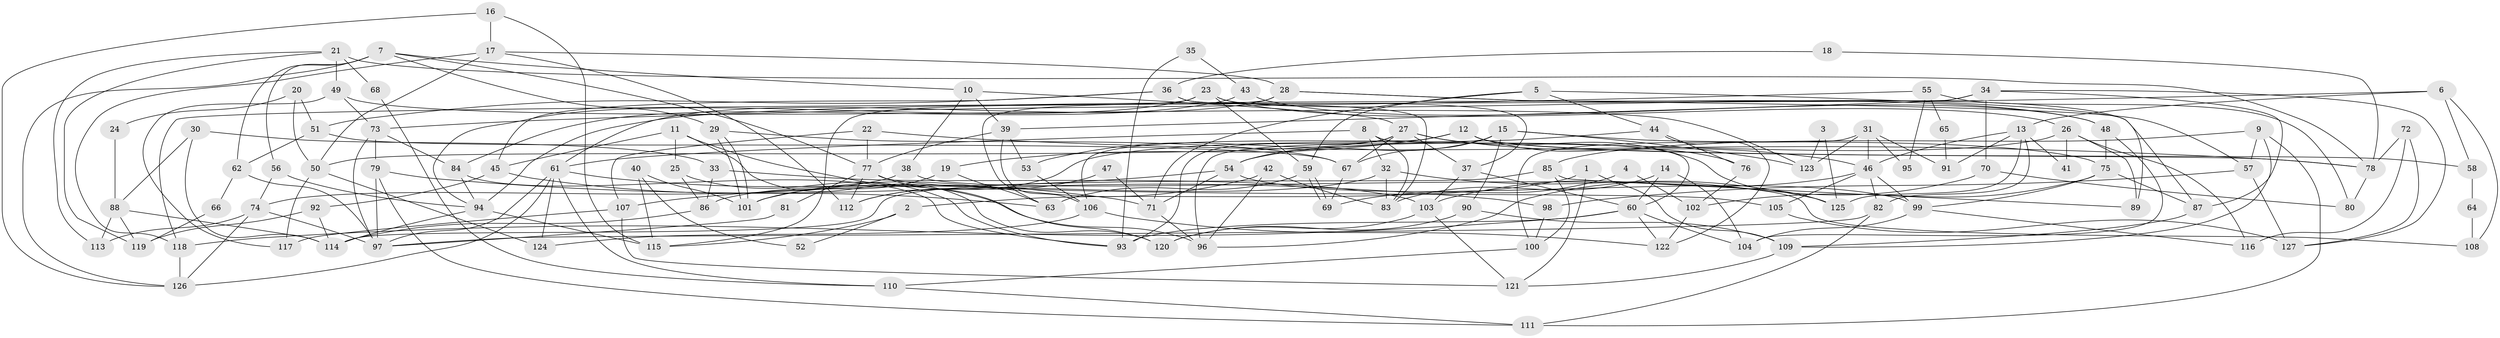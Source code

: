 // coarse degree distribution, {5: 0.15873015873015872, 2: 0.1111111111111111, 3: 0.1746031746031746, 7: 0.09523809523809523, 9: 0.06349206349206349, 8: 0.07936507936507936, 10: 0.09523809523809523, 6: 0.07936507936507936, 14: 0.015873015873015872, 11: 0.015873015873015872, 4: 0.1111111111111111}
// Generated by graph-tools (version 1.1) at 2025/54/03/05/25 16:54:47]
// undirected, 127 vertices, 254 edges
graph export_dot {
graph [start="1"]
  node [color=gray90,style=filled];
  1;
  2;
  3;
  4;
  5;
  6;
  7;
  8;
  9;
  10;
  11;
  12;
  13;
  14;
  15;
  16;
  17;
  18;
  19;
  20;
  21;
  22;
  23;
  24;
  25;
  26;
  27;
  28;
  29;
  30;
  31;
  32;
  33;
  34;
  35;
  36;
  37;
  38;
  39;
  40;
  41;
  42;
  43;
  44;
  45;
  46;
  47;
  48;
  49;
  50;
  51;
  52;
  53;
  54;
  55;
  56;
  57;
  58;
  59;
  60;
  61;
  62;
  63;
  64;
  65;
  66;
  67;
  68;
  69;
  70;
  71;
  72;
  73;
  74;
  75;
  76;
  77;
  78;
  79;
  80;
  81;
  82;
  83;
  84;
  85;
  86;
  87;
  88;
  89;
  90;
  91;
  92;
  93;
  94;
  95;
  96;
  97;
  98;
  99;
  100;
  101;
  102;
  103;
  104;
  105;
  106;
  107;
  108;
  109;
  110;
  111;
  112;
  113;
  114;
  115;
  116;
  117;
  118;
  119;
  120;
  121;
  122;
  123;
  124;
  125;
  126;
  127;
  1 -- 121;
  1 -- 109;
  1 -- 2;
  2 -- 115;
  2 -- 52;
  3 -- 125;
  3 -- 123;
  4 -- 102;
  4 -- 69;
  5 -- 59;
  5 -- 71;
  5 -- 44;
  5 -- 89;
  6 -- 94;
  6 -- 13;
  6 -- 58;
  6 -- 108;
  7 -- 62;
  7 -- 126;
  7 -- 10;
  7 -- 29;
  7 -- 56;
  7 -- 77;
  8 -- 61;
  8 -- 60;
  8 -- 32;
  8 -- 83;
  9 -- 57;
  9 -- 109;
  9 -- 85;
  9 -- 111;
  10 -- 27;
  10 -- 38;
  10 -- 39;
  11 -- 120;
  11 -- 25;
  11 -- 45;
  11 -- 96;
  12 -- 53;
  12 -- 19;
  12 -- 58;
  12 -- 76;
  12 -- 78;
  12 -- 106;
  13 -- 82;
  13 -- 46;
  13 -- 41;
  13 -- 91;
  13 -- 125;
  14 -- 60;
  14 -- 83;
  14 -- 104;
  15 -- 54;
  15 -- 67;
  15 -- 75;
  15 -- 90;
  15 -- 96;
  15 -- 123;
  16 -- 126;
  16 -- 115;
  16 -- 17;
  17 -- 118;
  17 -- 28;
  17 -- 50;
  17 -- 112;
  18 -- 36;
  18 -- 78;
  19 -- 101;
  19 -- 63;
  20 -- 50;
  20 -- 51;
  20 -- 24;
  21 -- 113;
  21 -- 49;
  21 -- 68;
  21 -- 78;
  21 -- 119;
  22 -- 78;
  22 -- 77;
  22 -- 107;
  23 -- 59;
  23 -- 87;
  23 -- 26;
  23 -- 94;
  23 -- 115;
  24 -- 88;
  25 -- 93;
  25 -- 86;
  26 -- 54;
  26 -- 41;
  26 -- 89;
  26 -- 116;
  27 -- 50;
  27 -- 46;
  27 -- 37;
  27 -- 67;
  27 -- 93;
  27 -- 125;
  28 -- 48;
  28 -- 57;
  28 -- 61;
  28 -- 63;
  29 -- 101;
  29 -- 101;
  29 -- 67;
  30 -- 114;
  30 -- 33;
  30 -- 88;
  31 -- 46;
  31 -- 100;
  31 -- 91;
  31 -- 95;
  31 -- 123;
  32 -- 125;
  32 -- 83;
  32 -- 86;
  33 -- 86;
  33 -- 103;
  34 -- 118;
  34 -- 39;
  34 -- 70;
  34 -- 87;
  34 -- 127;
  35 -- 43;
  35 -- 93;
  36 -- 83;
  36 -- 37;
  36 -- 45;
  36 -- 51;
  37 -- 60;
  37 -- 103;
  38 -- 74;
  38 -- 108;
  39 -- 106;
  39 -- 53;
  39 -- 77;
  40 -- 115;
  40 -- 101;
  40 -- 52;
  42 -- 96;
  42 -- 83;
  42 -- 101;
  43 -- 48;
  43 -- 84;
  44 -- 112;
  44 -- 76;
  44 -- 122;
  45 -- 63;
  45 -- 92;
  46 -- 99;
  46 -- 82;
  46 -- 103;
  46 -- 105;
  47 -- 71;
  47 -- 112;
  48 -- 75;
  48 -- 104;
  49 -- 123;
  49 -- 73;
  49 -- 117;
  50 -- 124;
  50 -- 117;
  51 -- 67;
  51 -- 62;
  53 -- 106;
  54 -- 99;
  54 -- 107;
  54 -- 71;
  55 -- 80;
  55 -- 73;
  55 -- 65;
  55 -- 95;
  56 -- 94;
  56 -- 74;
  57 -- 127;
  57 -- 98;
  58 -- 64;
  59 -- 63;
  59 -- 69;
  59 -- 69;
  60 -- 104;
  60 -- 122;
  60 -- 93;
  60 -- 118;
  61 -- 71;
  61 -- 97;
  61 -- 110;
  61 -- 124;
  61 -- 126;
  62 -- 97;
  62 -- 66;
  64 -- 108;
  65 -- 91;
  66 -- 119;
  67 -- 69;
  68 -- 110;
  70 -- 96;
  70 -- 80;
  71 -- 96;
  72 -- 127;
  72 -- 78;
  72 -- 116;
  73 -- 84;
  73 -- 79;
  73 -- 97;
  74 -- 97;
  74 -- 113;
  74 -- 126;
  75 -- 87;
  75 -- 99;
  75 -- 102;
  76 -- 102;
  77 -- 81;
  77 -- 105;
  77 -- 112;
  77 -- 120;
  78 -- 80;
  79 -- 98;
  79 -- 97;
  79 -- 111;
  81 -- 97;
  82 -- 111;
  82 -- 97;
  84 -- 94;
  84 -- 93;
  85 -- 89;
  85 -- 100;
  85 -- 114;
  86 -- 114;
  87 -- 109;
  88 -- 119;
  88 -- 113;
  88 -- 114;
  90 -- 120;
  90 -- 109;
  92 -- 114;
  92 -- 119;
  94 -- 114;
  94 -- 115;
  98 -- 100;
  99 -- 116;
  99 -- 104;
  100 -- 110;
  102 -- 122;
  103 -- 120;
  103 -- 121;
  105 -- 127;
  106 -- 122;
  106 -- 124;
  107 -- 117;
  107 -- 121;
  109 -- 121;
  110 -- 111;
  118 -- 126;
}
